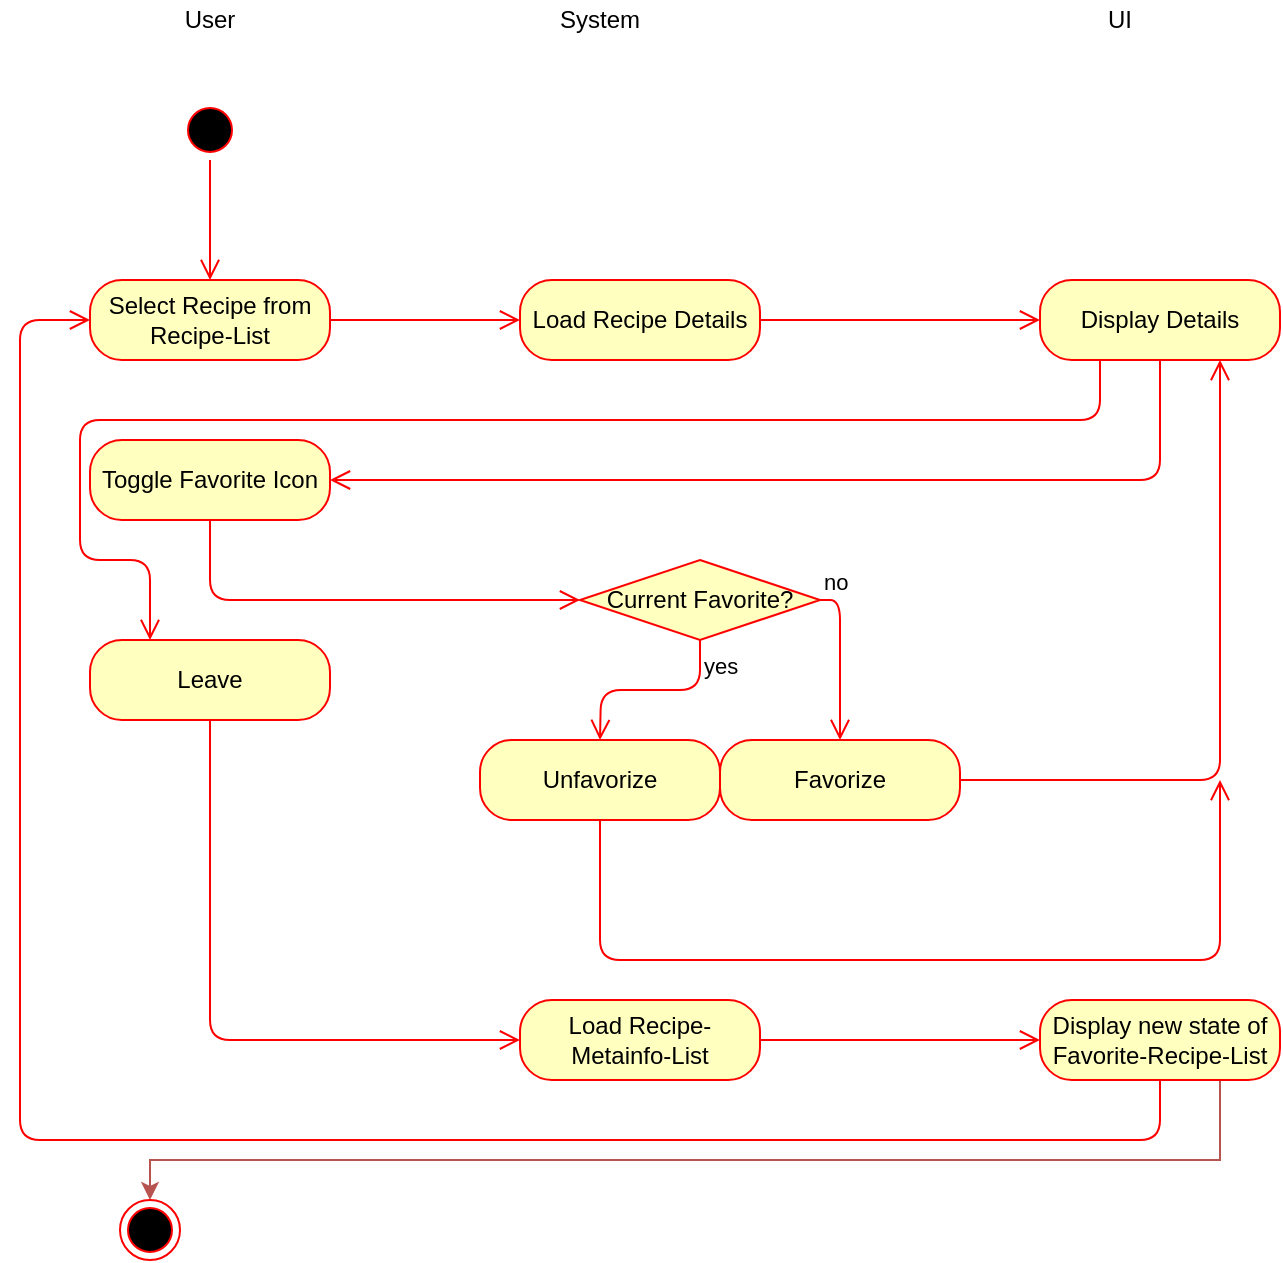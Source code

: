 <mxfile version="14.6.6" type="github">
  <diagram id="I3Vj88oq2dae0U0MhW8Q" name="Page-1">
    <mxGraphModel dx="1483" dy="783" grid="1" gridSize="10" guides="1" tooltips="1" connect="1" arrows="1" fold="1" page="1" pageScale="1" pageWidth="850" pageHeight="1100" math="0" shadow="0">
      <root>
        <mxCell id="0" />
        <mxCell id="1" parent="0" />
        <mxCell id="1uguabMBo1XT8htF6mJW-16" value="" style="ellipse;html=1;shape=startState;fillColor=#000000;strokeColor=#ff0000;" vertex="1" parent="1">
          <mxGeometry x="90" y="60" width="30" height="30" as="geometry" />
        </mxCell>
        <mxCell id="1uguabMBo1XT8htF6mJW-17" value="" style="edgeStyle=orthogonalEdgeStyle;html=1;verticalAlign=bottom;endArrow=open;endSize=8;strokeColor=#ff0000;" edge="1" source="1uguabMBo1XT8htF6mJW-16" parent="1">
          <mxGeometry relative="1" as="geometry">
            <mxPoint x="105" y="150" as="targetPoint" />
          </mxGeometry>
        </mxCell>
        <mxCell id="1uguabMBo1XT8htF6mJW-18" value="User" style="text;html=1;strokeColor=none;fillColor=none;align=center;verticalAlign=middle;whiteSpace=wrap;rounded=0;" vertex="1" parent="1">
          <mxGeometry x="85" y="10" width="40" height="20" as="geometry" />
        </mxCell>
        <mxCell id="1uguabMBo1XT8htF6mJW-19" value="System" style="text;html=1;strokeColor=none;fillColor=none;align=center;verticalAlign=middle;whiteSpace=wrap;rounded=0;" vertex="1" parent="1">
          <mxGeometry x="280" y="10" width="40" height="20" as="geometry" />
        </mxCell>
        <mxCell id="1uguabMBo1XT8htF6mJW-20" value="UI" style="text;html=1;strokeColor=none;fillColor=none;align=center;verticalAlign=middle;whiteSpace=wrap;rounded=0;" vertex="1" parent="1">
          <mxGeometry x="540" y="10" width="40" height="20" as="geometry" />
        </mxCell>
        <mxCell id="1uguabMBo1XT8htF6mJW-21" value="Select Recipe from Recipe-List" style="rounded=1;whiteSpace=wrap;html=1;arcSize=40;fontColor=#000000;fillColor=#ffffc0;strokeColor=#ff0000;" vertex="1" parent="1">
          <mxGeometry x="45" y="150" width="120" height="40" as="geometry" />
        </mxCell>
        <mxCell id="1uguabMBo1XT8htF6mJW-22" value="" style="edgeStyle=orthogonalEdgeStyle;html=1;verticalAlign=bottom;endArrow=open;endSize=8;strokeColor=#ff0000;" edge="1" source="1uguabMBo1XT8htF6mJW-21" parent="1">
          <mxGeometry relative="1" as="geometry">
            <mxPoint x="260" y="170" as="targetPoint" />
          </mxGeometry>
        </mxCell>
        <mxCell id="1uguabMBo1XT8htF6mJW-23" value="Load Recipe Details" style="rounded=1;whiteSpace=wrap;html=1;arcSize=40;fontColor=#000000;fillColor=#ffffc0;strokeColor=#ff0000;" vertex="1" parent="1">
          <mxGeometry x="260" y="150" width="120" height="40" as="geometry" />
        </mxCell>
        <mxCell id="1uguabMBo1XT8htF6mJW-24" value="" style="edgeStyle=orthogonalEdgeStyle;html=1;verticalAlign=bottom;endArrow=open;endSize=8;strokeColor=#ff0000;" edge="1" source="1uguabMBo1XT8htF6mJW-23" parent="1">
          <mxGeometry relative="1" as="geometry">
            <mxPoint x="520" y="170" as="targetPoint" />
          </mxGeometry>
        </mxCell>
        <mxCell id="1uguabMBo1XT8htF6mJW-25" value="Display Details" style="rounded=1;whiteSpace=wrap;html=1;arcSize=40;fontColor=#000000;fillColor=#ffffc0;strokeColor=#ff0000;" vertex="1" parent="1">
          <mxGeometry x="520" y="150" width="120" height="40" as="geometry" />
        </mxCell>
        <mxCell id="1uguabMBo1XT8htF6mJW-26" value="" style="edgeStyle=orthogonalEdgeStyle;html=1;verticalAlign=bottom;endArrow=open;endSize=8;strokeColor=#ff0000;entryX=1;entryY=0.5;entryDx=0;entryDy=0;" edge="1" source="1uguabMBo1XT8htF6mJW-25" parent="1" target="1uguabMBo1XT8htF6mJW-30">
          <mxGeometry relative="1" as="geometry">
            <mxPoint x="580" y="250" as="targetPoint" />
            <Array as="points">
              <mxPoint x="580" y="250" />
            </Array>
          </mxGeometry>
        </mxCell>
        <mxCell id="1uguabMBo1XT8htF6mJW-30" value="Toggle Favorite Icon" style="rounded=1;whiteSpace=wrap;html=1;arcSize=40;fontColor=#000000;fillColor=#ffffc0;strokeColor=#ff0000;" vertex="1" parent="1">
          <mxGeometry x="45" y="230" width="120" height="40" as="geometry" />
        </mxCell>
        <mxCell id="1uguabMBo1XT8htF6mJW-31" value="" style="edgeStyle=orthogonalEdgeStyle;html=1;verticalAlign=bottom;endArrow=open;endSize=8;strokeColor=#ff0000;entryX=0;entryY=0.5;entryDx=0;entryDy=0;" edge="1" source="1uguabMBo1XT8htF6mJW-30" parent="1" target="1uguabMBo1XT8htF6mJW-32">
          <mxGeometry relative="1" as="geometry">
            <mxPoint x="105" y="330" as="targetPoint" />
            <Array as="points">
              <mxPoint x="105" y="310" />
            </Array>
          </mxGeometry>
        </mxCell>
        <mxCell id="1uguabMBo1XT8htF6mJW-32" value="Current Favorite?" style="rhombus;whiteSpace=wrap;html=1;fillColor=#ffffc0;strokeColor=#ff0000;" vertex="1" parent="1">
          <mxGeometry x="290" y="290" width="120" height="40" as="geometry" />
        </mxCell>
        <mxCell id="1uguabMBo1XT8htF6mJW-33" value="no" style="edgeStyle=orthogonalEdgeStyle;html=1;align=left;verticalAlign=bottom;endArrow=open;endSize=8;strokeColor=#ff0000;entryX=0.5;entryY=0;entryDx=0;entryDy=0;" edge="1" source="1uguabMBo1XT8htF6mJW-32" parent="1" target="1uguabMBo1XT8htF6mJW-37">
          <mxGeometry x="-1" relative="1" as="geometry">
            <mxPoint x="410" y="310" as="targetPoint" />
            <Array as="points">
              <mxPoint x="420" y="310" />
            </Array>
          </mxGeometry>
        </mxCell>
        <mxCell id="1uguabMBo1XT8htF6mJW-34" value="yes" style="edgeStyle=orthogonalEdgeStyle;html=1;align=left;verticalAlign=top;endArrow=open;endSize=8;strokeColor=#ff0000;" edge="1" source="1uguabMBo1XT8htF6mJW-32" parent="1">
          <mxGeometry x="-1" relative="1" as="geometry">
            <mxPoint x="300" y="380" as="targetPoint" />
          </mxGeometry>
        </mxCell>
        <mxCell id="1uguabMBo1XT8htF6mJW-35" value="Unfavorize" style="rounded=1;whiteSpace=wrap;html=1;arcSize=40;fontColor=#000000;fillColor=#ffffc0;strokeColor=#ff0000;" vertex="1" parent="1">
          <mxGeometry x="240" y="380" width="120" height="40" as="geometry" />
        </mxCell>
        <mxCell id="1uguabMBo1XT8htF6mJW-36" value="" style="edgeStyle=orthogonalEdgeStyle;html=1;verticalAlign=bottom;endArrow=open;endSize=8;strokeColor=#ff0000;" edge="1" source="1uguabMBo1XT8htF6mJW-35" parent="1">
          <mxGeometry relative="1" as="geometry">
            <mxPoint x="610" y="400" as="targetPoint" />
            <Array as="points">
              <mxPoint x="300" y="490" />
              <mxPoint x="610" y="490" />
            </Array>
          </mxGeometry>
        </mxCell>
        <mxCell id="1uguabMBo1XT8htF6mJW-37" value="Favorize" style="rounded=1;whiteSpace=wrap;html=1;arcSize=40;fontColor=#000000;fillColor=#ffffc0;strokeColor=#ff0000;" vertex="1" parent="1">
          <mxGeometry x="360" y="380" width="120" height="40" as="geometry" />
        </mxCell>
        <mxCell id="1uguabMBo1XT8htF6mJW-38" value="" style="edgeStyle=orthogonalEdgeStyle;html=1;verticalAlign=bottom;endArrow=open;endSize=8;strokeColor=#ff0000;entryX=0.75;entryY=1;entryDx=0;entryDy=0;" edge="1" source="1uguabMBo1XT8htF6mJW-37" parent="1" target="1uguabMBo1XT8htF6mJW-25">
          <mxGeometry relative="1" as="geometry">
            <mxPoint x="420" y="480" as="targetPoint" />
          </mxGeometry>
        </mxCell>
        <mxCell id="1uguabMBo1XT8htF6mJW-40" value="Leave" style="rounded=1;whiteSpace=wrap;html=1;arcSize=40;fontColor=#000000;fillColor=#ffffc0;strokeColor=#ff0000;" vertex="1" parent="1">
          <mxGeometry x="45" y="330" width="120" height="40" as="geometry" />
        </mxCell>
        <mxCell id="1uguabMBo1XT8htF6mJW-41" value="" style="edgeStyle=orthogonalEdgeStyle;html=1;verticalAlign=bottom;endArrow=open;endSize=8;strokeColor=#ff0000;entryX=0;entryY=0.5;entryDx=0;entryDy=0;" edge="1" source="1uguabMBo1XT8htF6mJW-40" parent="1" target="1uguabMBo1XT8htF6mJW-44">
          <mxGeometry relative="1" as="geometry">
            <mxPoint x="105" y="430" as="targetPoint" />
            <Array as="points">
              <mxPoint x="105" y="530" />
            </Array>
          </mxGeometry>
        </mxCell>
        <mxCell id="1uguabMBo1XT8htF6mJW-43" value="" style="edgeStyle=orthogonalEdgeStyle;html=1;verticalAlign=bottom;endArrow=open;endSize=8;strokeColor=#ff0000;entryX=0.25;entryY=0;entryDx=0;entryDy=0;exitX=0.25;exitY=1;exitDx=0;exitDy=0;" edge="1" parent="1" source="1uguabMBo1XT8htF6mJW-25" target="1uguabMBo1XT8htF6mJW-40">
          <mxGeometry relative="1" as="geometry">
            <mxPoint x="175" y="260" as="targetPoint" />
            <mxPoint x="590" y="200" as="sourcePoint" />
            <Array as="points">
              <mxPoint x="550" y="220" />
              <mxPoint x="40" y="220" />
              <mxPoint x="40" y="290" />
              <mxPoint x="75" y="290" />
            </Array>
          </mxGeometry>
        </mxCell>
        <mxCell id="1uguabMBo1XT8htF6mJW-44" value="Load Recipe-Metainfo-List" style="rounded=1;whiteSpace=wrap;html=1;arcSize=40;fontColor=#000000;fillColor=#ffffc0;strokeColor=#ff0000;" vertex="1" parent="1">
          <mxGeometry x="260" y="510" width="120" height="40" as="geometry" />
        </mxCell>
        <mxCell id="1uguabMBo1XT8htF6mJW-45" value="" style="edgeStyle=orthogonalEdgeStyle;html=1;verticalAlign=bottom;endArrow=open;endSize=8;strokeColor=#ff0000;entryX=0;entryY=0.5;entryDx=0;entryDy=0;" edge="1" source="1uguabMBo1XT8htF6mJW-44" parent="1" target="1uguabMBo1XT8htF6mJW-46">
          <mxGeometry relative="1" as="geometry">
            <mxPoint x="320" y="610" as="targetPoint" />
          </mxGeometry>
        </mxCell>
        <mxCell id="1uguabMBo1XT8htF6mJW-51" style="edgeStyle=orthogonalEdgeStyle;rounded=0;orthogonalLoop=1;jettySize=auto;html=1;exitX=0.75;exitY=1;exitDx=0;exitDy=0;entryX=0.5;entryY=0;entryDx=0;entryDy=0;fillColor=#f8cecc;strokeColor=#b85450;" edge="1" parent="1" source="1uguabMBo1XT8htF6mJW-46" target="1uguabMBo1XT8htF6mJW-48">
          <mxGeometry relative="1" as="geometry">
            <Array as="points">
              <mxPoint x="610" y="590" />
              <mxPoint x="75" y="590" />
            </Array>
          </mxGeometry>
        </mxCell>
        <mxCell id="1uguabMBo1XT8htF6mJW-46" value="Display new state of Favorite-Recipe-List" style="rounded=1;whiteSpace=wrap;html=1;arcSize=40;fontColor=#000000;fillColor=#ffffc0;strokeColor=#ff0000;" vertex="1" parent="1">
          <mxGeometry x="520" y="510" width="120" height="40" as="geometry" />
        </mxCell>
        <mxCell id="1uguabMBo1XT8htF6mJW-47" value="" style="edgeStyle=orthogonalEdgeStyle;html=1;verticalAlign=bottom;endArrow=open;endSize=8;strokeColor=#ff0000;entryX=0;entryY=0.5;entryDx=0;entryDy=0;" edge="1" source="1uguabMBo1XT8htF6mJW-46" parent="1" target="1uguabMBo1XT8htF6mJW-21">
          <mxGeometry relative="1" as="geometry">
            <mxPoint x="580" y="610" as="targetPoint" />
            <Array as="points">
              <mxPoint x="580" y="580" />
              <mxPoint x="10" y="580" />
              <mxPoint x="10" y="170" />
            </Array>
          </mxGeometry>
        </mxCell>
        <mxCell id="1uguabMBo1XT8htF6mJW-48" value="" style="ellipse;html=1;shape=endState;fillColor=#000000;strokeColor=#ff0000;" vertex="1" parent="1">
          <mxGeometry x="60" y="610" width="30" height="30" as="geometry" />
        </mxCell>
      </root>
    </mxGraphModel>
  </diagram>
</mxfile>
